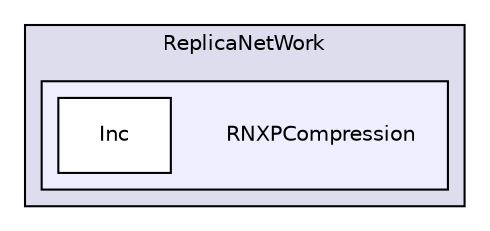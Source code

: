 digraph "RNXPCompression" {
  compound=true
  node [ fontsize="10", fontname="Helvetica"];
  edge [ labelfontsize="10", labelfontname="Helvetica"];
  subgraph clusterdir_aef0490a20352b28c05403be9f6bb4e5 {
    graph [ bgcolor="#ddddee", pencolor="black", label="ReplicaNetWork" fontname="Helvetica", fontsize="10", URL="dir_aef0490a20352b28c05403be9f6bb4e5.html"]
  subgraph clusterdir_a24cf73c8e128070133d129da6de76f0 {
    graph [ bgcolor="#eeeeff", pencolor="black", label="" URL="dir_a24cf73c8e128070133d129da6de76f0.html"];
    dir_a24cf73c8e128070133d129da6de76f0 [shape=plaintext label="RNXPCompression"];
    dir_92b89a8070ab45b4a3c5ecfa75700163 [shape=box label="Inc" color="black" fillcolor="white" style="filled" URL="dir_92b89a8070ab45b4a3c5ecfa75700163.html"];
  }
  }
}
